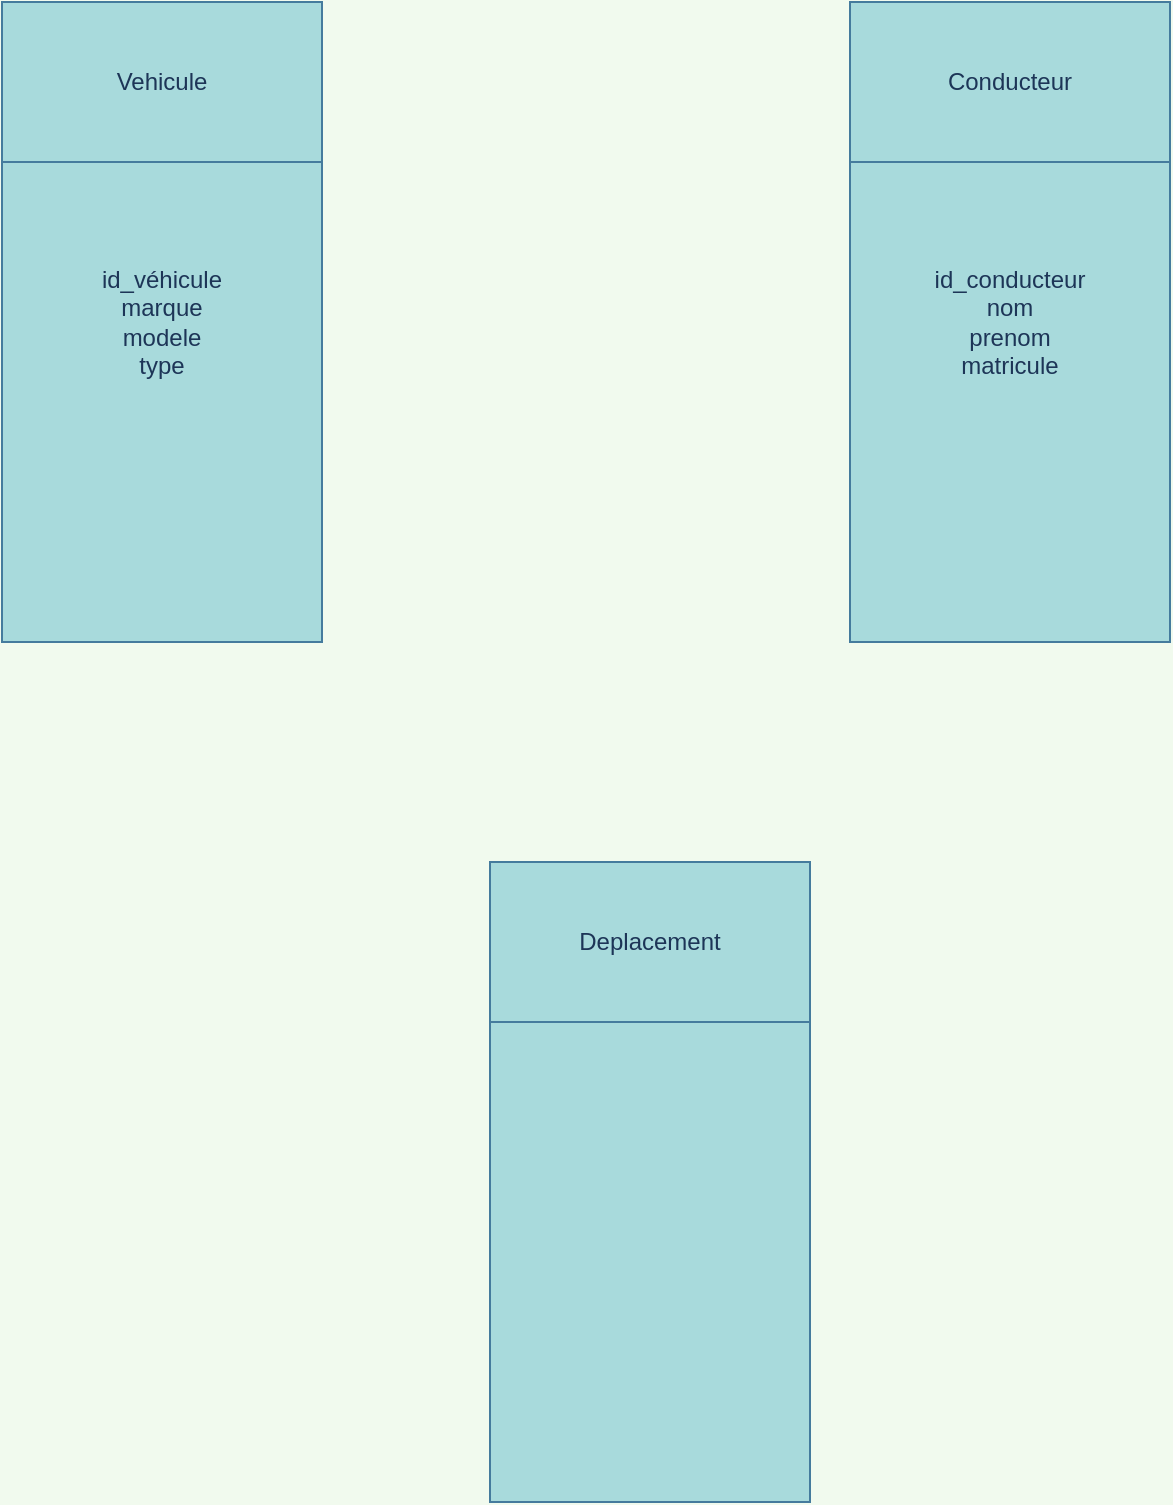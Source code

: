 <mxfile version="20.4.0" type="github">
  <diagram id="De7Ffgxd1gm88dtqFJdc" name="Page-1">
    <mxGraphModel dx="1133" dy="668" grid="0" gridSize="10" guides="1" tooltips="1" connect="1" arrows="1" fold="1" page="0" pageScale="1" pageWidth="827" pageHeight="1169" background="#F1FAEE" math="0" shadow="0">
      <root>
        <mxCell id="0" />
        <mxCell id="1" parent="0" />
        <mxCell id="qRwrazra5Gr0seM4BbA9-1" value="id_véhicule&lt;br&gt;marque&lt;br&gt;modele&lt;br&gt;type" style="rounded=0;whiteSpace=wrap;html=1;hachureGap=4;fillColor=#A8DADC;strokeColor=#457B9D;fontColor=#1D3557;" vertex="1" parent="1">
          <mxGeometry x="-76" y="118" width="160" height="320" as="geometry" />
        </mxCell>
        <mxCell id="qRwrazra5Gr0seM4BbA9-2" value="Vehicule" style="rounded=0;whiteSpace=wrap;html=1;hachureGap=4;fillColor=#A8DADC;strokeColor=#457B9D;fontColor=#1D3557;" vertex="1" parent="1">
          <mxGeometry x="-76" y="118" width="160" height="80" as="geometry" />
        </mxCell>
        <mxCell id="qRwrazra5Gr0seM4BbA9-3" value="id_conducteur&lt;br&gt;nom&lt;br&gt;prenom&lt;br&gt;matricule&lt;br&gt;" style="rounded=0;whiteSpace=wrap;html=1;hachureGap=4;fillColor=#A8DADC;strokeColor=#457B9D;fontColor=#1D3557;" vertex="1" parent="1">
          <mxGeometry x="348" y="118" width="160" height="320" as="geometry" />
        </mxCell>
        <mxCell id="qRwrazra5Gr0seM4BbA9-4" value="Conducteur" style="rounded=0;whiteSpace=wrap;html=1;hachureGap=4;fillColor=#A8DADC;strokeColor=#457B9D;fontColor=#1D3557;" vertex="1" parent="1">
          <mxGeometry x="348" y="118" width="160" height="80" as="geometry" />
        </mxCell>
        <mxCell id="qRwrazra5Gr0seM4BbA9-5" value="" style="rounded=0;whiteSpace=wrap;html=1;hachureGap=4;fillColor=#A8DADC;strokeColor=#457B9D;fontColor=#1D3557;" vertex="1" parent="1">
          <mxGeometry x="168" y="548" width="160" height="320" as="geometry" />
        </mxCell>
        <mxCell id="qRwrazra5Gr0seM4BbA9-6" value="Deplacement" style="rounded=0;whiteSpace=wrap;html=1;hachureGap=4;fillColor=#A8DADC;strokeColor=#457B9D;fontColor=#1D3557;" vertex="1" parent="1">
          <mxGeometry x="168" y="548" width="160" height="80" as="geometry" />
        </mxCell>
      </root>
    </mxGraphModel>
  </diagram>
</mxfile>
